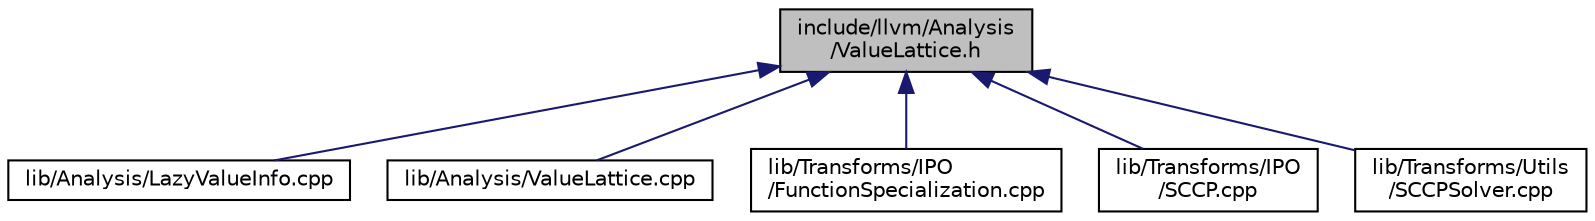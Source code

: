 digraph "include/llvm/Analysis/ValueLattice.h"
{
 // LATEX_PDF_SIZE
  bgcolor="transparent";
  edge [fontname="Helvetica",fontsize="10",labelfontname="Helvetica",labelfontsize="10"];
  node [fontname="Helvetica",fontsize="10",shape=record];
  Node1 [label="include/llvm/Analysis\l/ValueLattice.h",height=0.2,width=0.4,color="black", fillcolor="grey75", style="filled", fontcolor="black",tooltip=" "];
  Node1 -> Node2 [dir="back",color="midnightblue",fontsize="10",style="solid",fontname="Helvetica"];
  Node2 [label="lib/Analysis/LazyValueInfo.cpp",height=0.2,width=0.4,color="black",URL="$LazyValueInfo_8cpp.html",tooltip=" "];
  Node1 -> Node3 [dir="back",color="midnightblue",fontsize="10",style="solid",fontname="Helvetica"];
  Node3 [label="lib/Analysis/ValueLattice.cpp",height=0.2,width=0.4,color="black",URL="$ValueLattice_8cpp.html",tooltip=" "];
  Node1 -> Node4 [dir="back",color="midnightblue",fontsize="10",style="solid",fontname="Helvetica"];
  Node4 [label="lib/Transforms/IPO\l/FunctionSpecialization.cpp",height=0.2,width=0.4,color="black",URL="$FunctionSpecialization_8cpp.html",tooltip=" "];
  Node1 -> Node5 [dir="back",color="midnightblue",fontsize="10",style="solid",fontname="Helvetica"];
  Node5 [label="lib/Transforms/IPO\l/SCCP.cpp",height=0.2,width=0.4,color="black",URL="$IPO_2SCCP_8cpp.html",tooltip=" "];
  Node1 -> Node6 [dir="back",color="midnightblue",fontsize="10",style="solid",fontname="Helvetica"];
  Node6 [label="lib/Transforms/Utils\l/SCCPSolver.cpp",height=0.2,width=0.4,color="black",URL="$SCCPSolver_8cpp.html",tooltip=" "];
}
